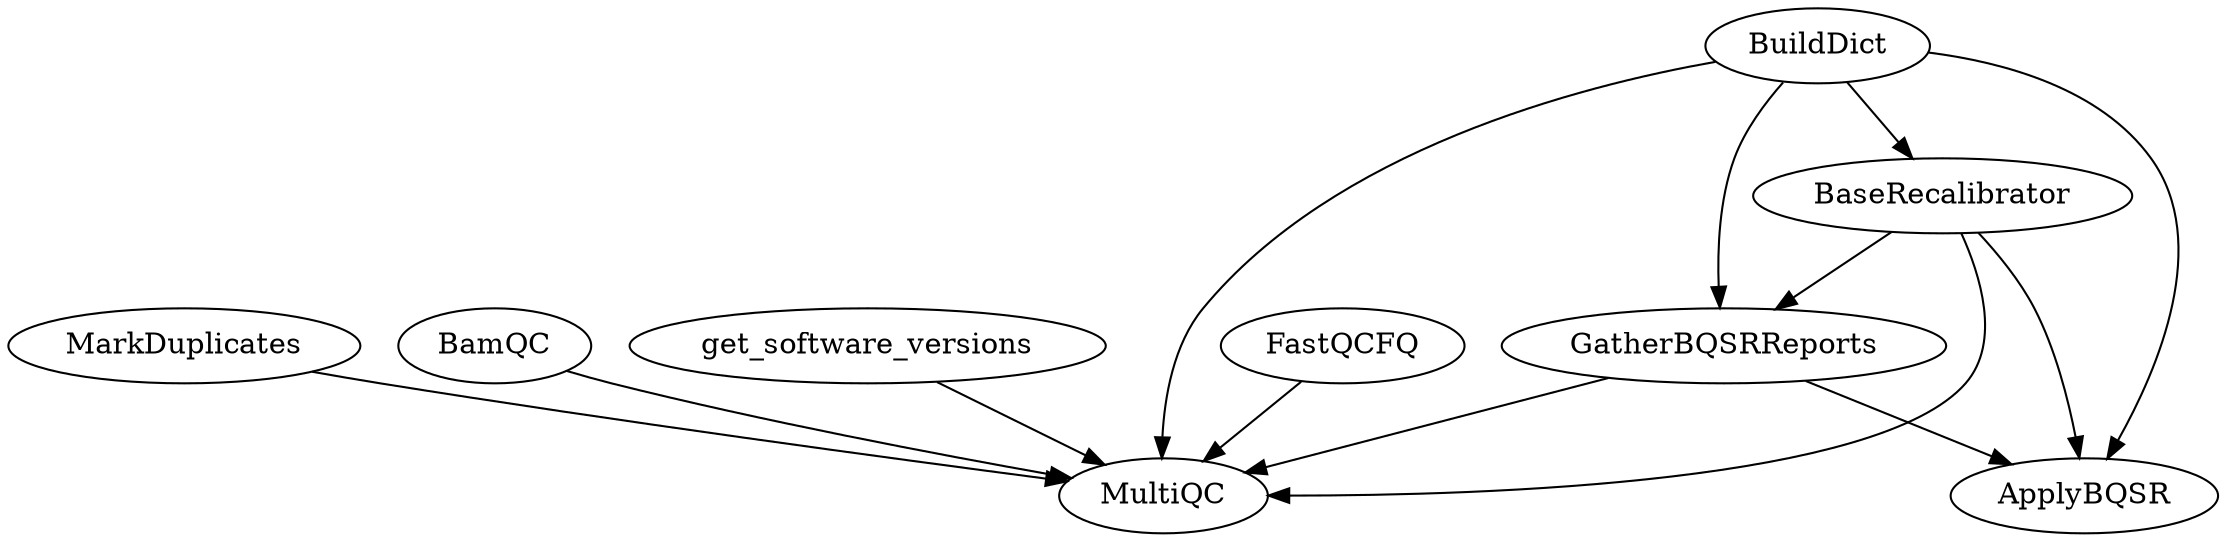 strict digraph "" {
	get_software_versions -> MultiQC;
	BuildDict -> BaseRecalibrator;
	BuildDict -> GatherBQSRReports;
	BuildDict -> ApplyBQSR;
	BuildDict -> MultiQC;
	BaseRecalibrator -> GatherBQSRReports;
	BaseRecalibrator -> ApplyBQSR;
	BaseRecalibrator -> MultiQC;
	FastQCFQ -> MultiQC;
	MarkDuplicates -> MultiQC;
	GatherBQSRReports -> ApplyBQSR;
	GatherBQSRReports -> MultiQC;
	BamQC -> MultiQC;
}

